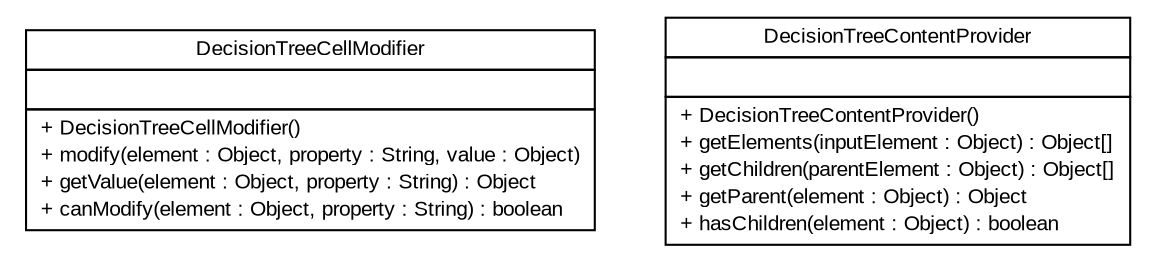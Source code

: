 #!/usr/local/bin/dot
#
# Class diagram 
# Generated by UMLGraph version R5_6-24-gf6e263 (http://www.umlgraph.org/)
#

digraph G {
	edge [fontname="arial",fontsize=10,labelfontname="arial",labelfontsize=10];
	node [fontname="arial",fontsize=10,shape=plaintext];
	nodesep=0.25;
	ranksep=0.5;
	// gov.sandia.cf.parts.ui.decision.editors.DecisionTreeCellModifier
	c21444 [label=<<table title="gov.sandia.cf.parts.ui.decision.editors.DecisionTreeCellModifier" border="0" cellborder="1" cellspacing="0" cellpadding="2" port="p" href="./DecisionTreeCellModifier.html">
		<tr><td><table border="0" cellspacing="0" cellpadding="1">
<tr><td align="center" balign="center"> DecisionTreeCellModifier </td></tr>
		</table></td></tr>
		<tr><td><table border="0" cellspacing="0" cellpadding="1">
<tr><td align="left" balign="left">  </td></tr>
		</table></td></tr>
		<tr><td><table border="0" cellspacing="0" cellpadding="1">
<tr><td align="left" balign="left"> + DecisionTreeCellModifier() </td></tr>
<tr><td align="left" balign="left"> + modify(element : Object, property : String, value : Object) </td></tr>
<tr><td align="left" balign="left"> + getValue(element : Object, property : String) : Object </td></tr>
<tr><td align="left" balign="left"> + canModify(element : Object, property : String) : boolean </td></tr>
		</table></td></tr>
		</table>>, URL="./DecisionTreeCellModifier.html", fontname="arial", fontcolor="black", fontsize=10.0];
	// gov.sandia.cf.parts.ui.decision.editors.DecisionTreeContentProvider
	c21445 [label=<<table title="gov.sandia.cf.parts.ui.decision.editors.DecisionTreeContentProvider" border="0" cellborder="1" cellspacing="0" cellpadding="2" port="p" href="./DecisionTreeContentProvider.html">
		<tr><td><table border="0" cellspacing="0" cellpadding="1">
<tr><td align="center" balign="center"> DecisionTreeContentProvider </td></tr>
		</table></td></tr>
		<tr><td><table border="0" cellspacing="0" cellpadding="1">
<tr><td align="left" balign="left">  </td></tr>
		</table></td></tr>
		<tr><td><table border="0" cellspacing="0" cellpadding="1">
<tr><td align="left" balign="left"> + DecisionTreeContentProvider() </td></tr>
<tr><td align="left" balign="left"> + getElements(inputElement : Object) : Object[] </td></tr>
<tr><td align="left" balign="left"> + getChildren(parentElement : Object) : Object[] </td></tr>
<tr><td align="left" balign="left"> + getParent(element : Object) : Object </td></tr>
<tr><td align="left" balign="left"> + hasChildren(element : Object) : boolean </td></tr>
		</table></td></tr>
		</table>>, URL="./DecisionTreeContentProvider.html", fontname="arial", fontcolor="black", fontsize=10.0];
}

